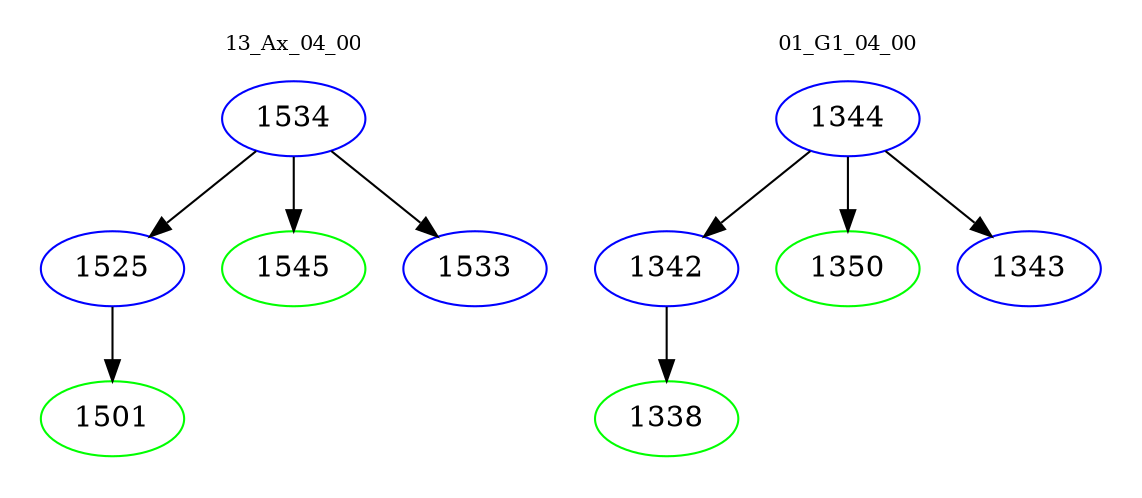 digraph{
subgraph cluster_0 {
color = white
label = "13_Ax_04_00";
fontsize=10;
T0_1534 [label="1534", color="blue"]
T0_1534 -> T0_1525 [color="black"]
T0_1525 [label="1525", color="blue"]
T0_1525 -> T0_1501 [color="black"]
T0_1501 [label="1501", color="green"]
T0_1534 -> T0_1545 [color="black"]
T0_1545 [label="1545", color="green"]
T0_1534 -> T0_1533 [color="black"]
T0_1533 [label="1533", color="blue"]
}
subgraph cluster_1 {
color = white
label = "01_G1_04_00";
fontsize=10;
T1_1344 [label="1344", color="blue"]
T1_1344 -> T1_1342 [color="black"]
T1_1342 [label="1342", color="blue"]
T1_1342 -> T1_1338 [color="black"]
T1_1338 [label="1338", color="green"]
T1_1344 -> T1_1350 [color="black"]
T1_1350 [label="1350", color="green"]
T1_1344 -> T1_1343 [color="black"]
T1_1343 [label="1343", color="blue"]
}
}
